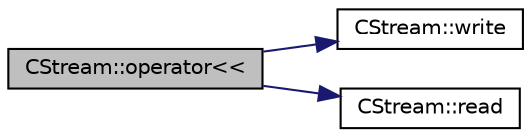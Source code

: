 digraph "CStream::operator&lt;&lt;"
{
  edge [fontname="Helvetica",fontsize="10",labelfontname="Helvetica",labelfontsize="10"];
  node [fontname="Helvetica",fontsize="10",shape=record];
  rankdir="LR";
  Node1 [label="CStream::operator\<\<",height=0.2,width=0.4,color="black", fillcolor="grey75", style="filled" fontcolor="black"];
  Node1 -> Node2 [color="midnightblue",fontsize="10",style="solid",fontname="Helvetica"];
  Node2 [label="CStream::write",height=0.2,width=0.4,color="black", fillcolor="white", style="filled",URL="$d4/d16/class_c_stream.html#a172fe857c74488b881007c65cc2e9552"];
  Node1 -> Node3 [color="midnightblue",fontsize="10",style="solid",fontname="Helvetica"];
  Node3 [label="CStream::read",height=0.2,width=0.4,color="black", fillcolor="white", style="filled",URL="$d4/d16/class_c_stream.html#a80977482ffb2f7b626a9f29f437b7d8d"];
}
